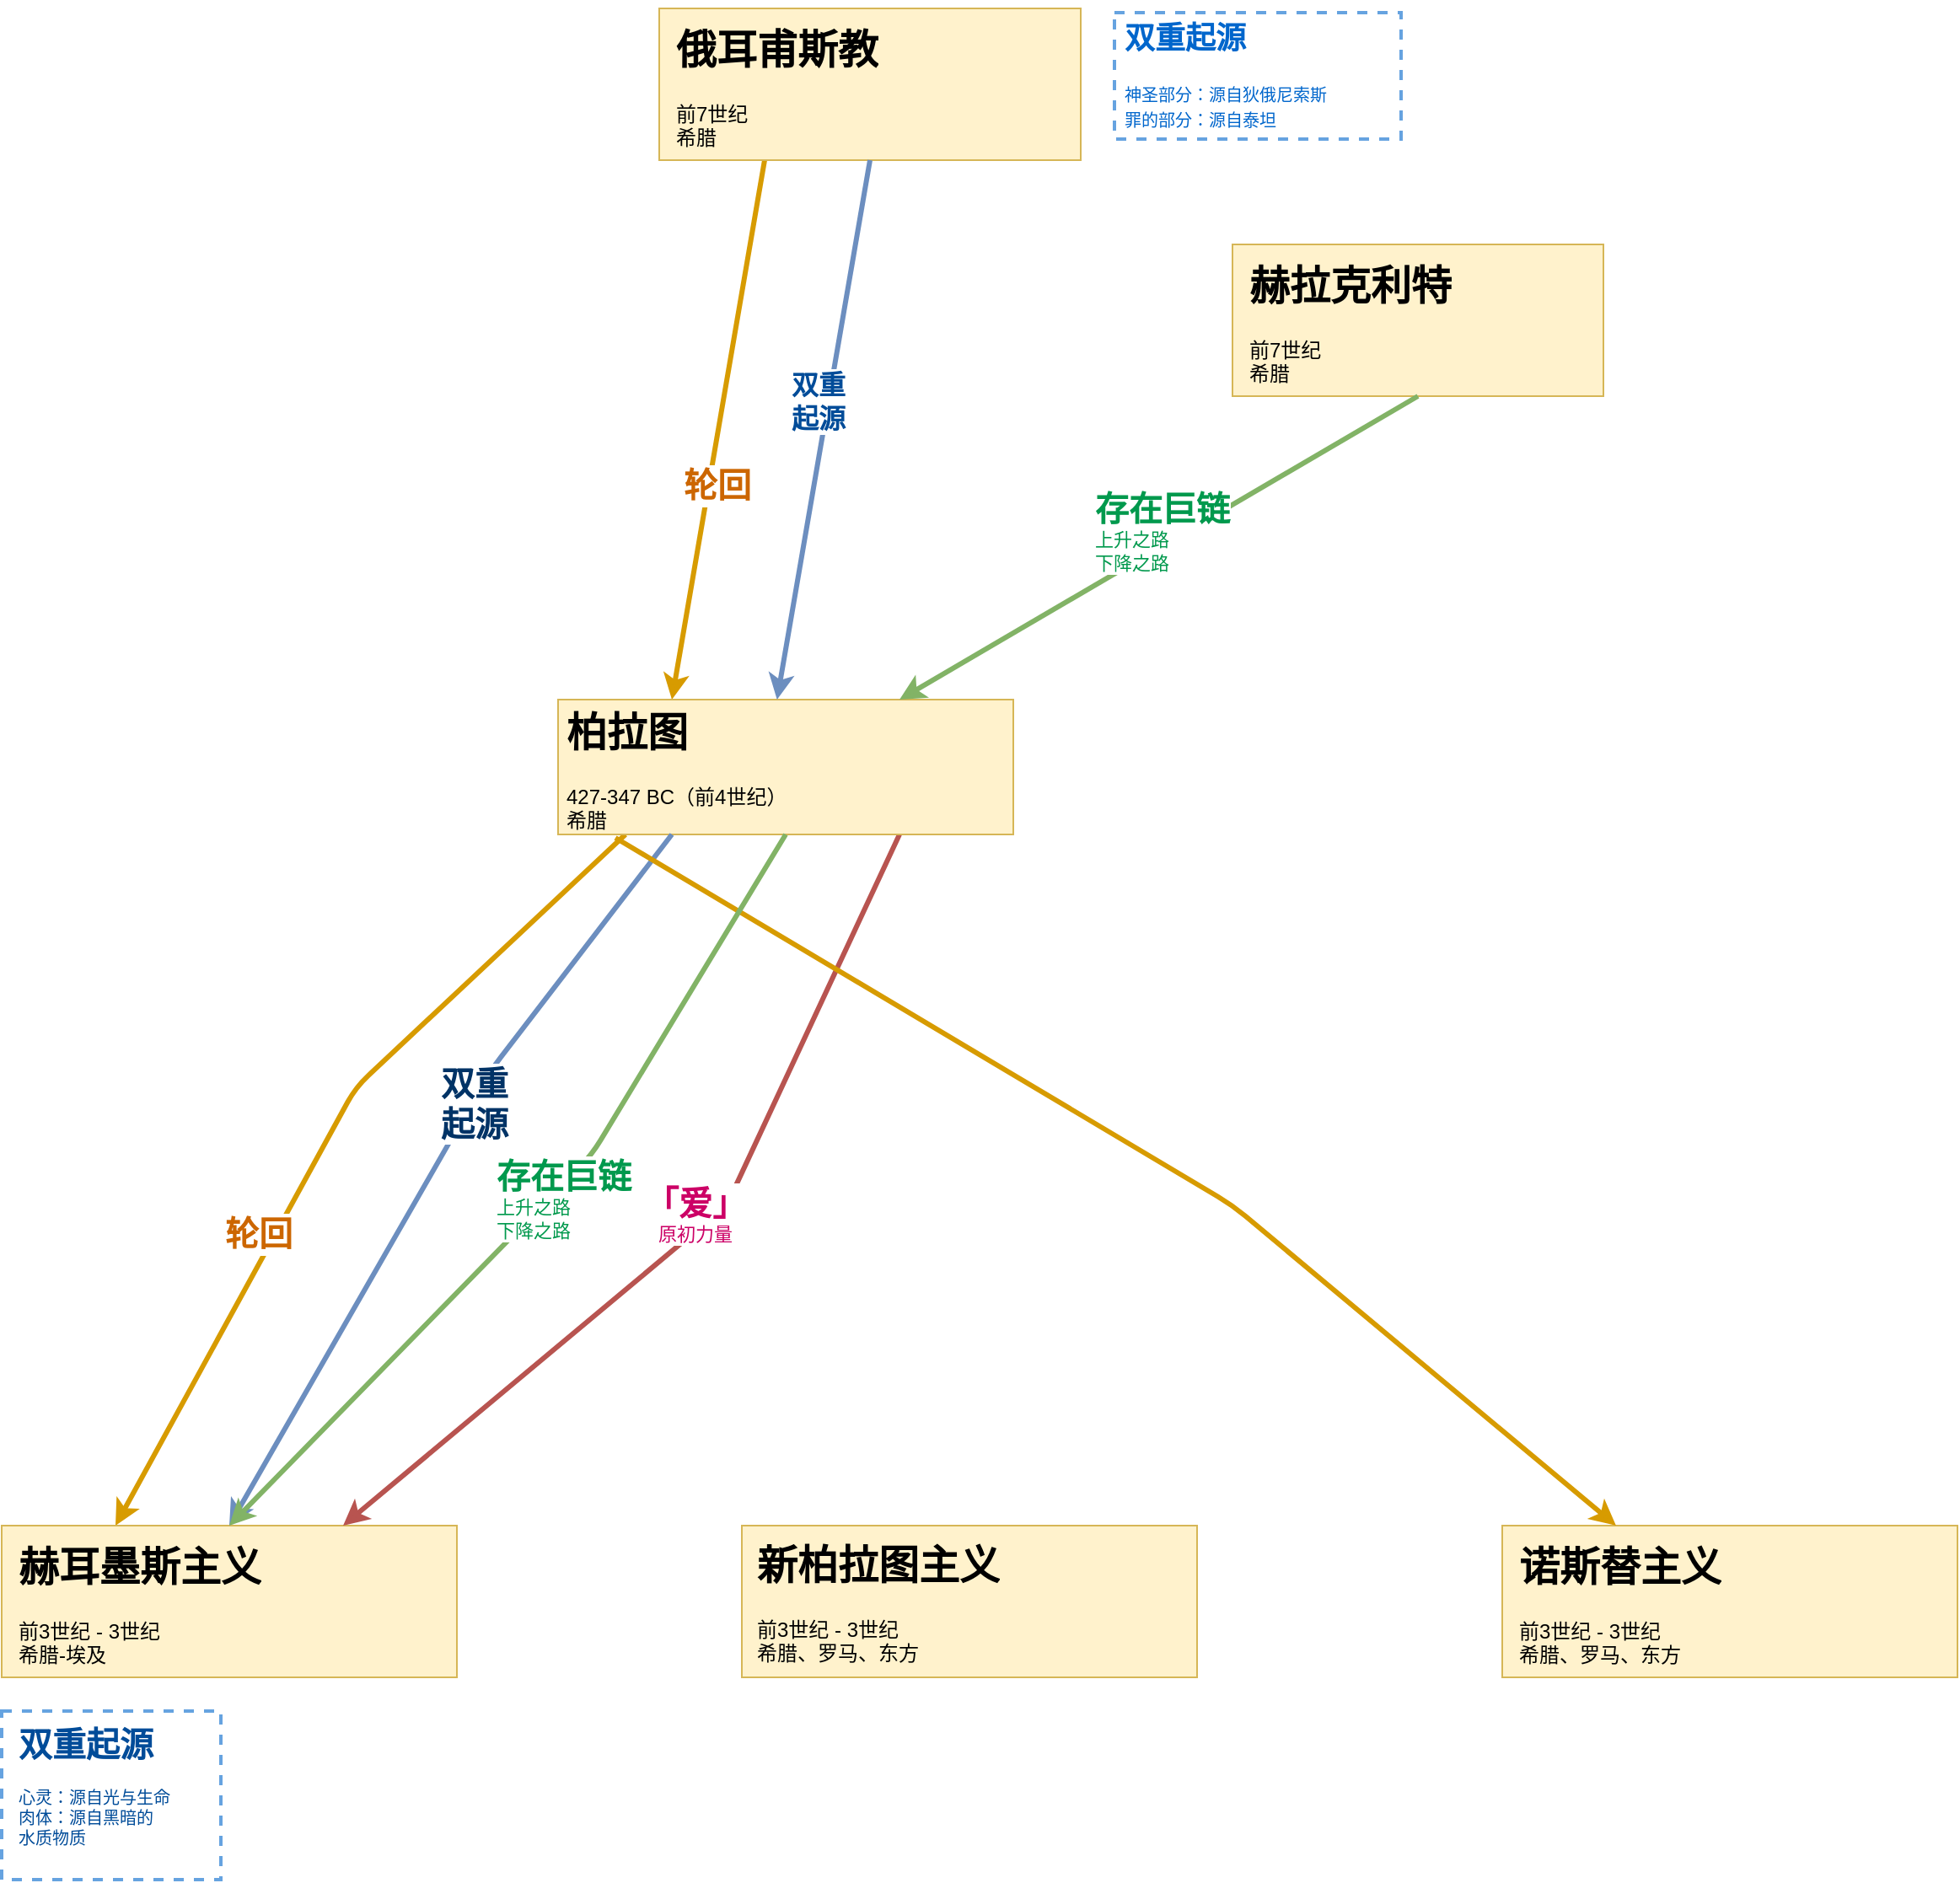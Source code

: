 <mxfile version="13.6.2" type="github">
  <diagram id="PGQh33GmGEEabXiE0Ceb" name="Page-1">
    <mxGraphModel dx="786" dy="411" grid="1" gridSize="10" guides="1" tooltips="1" connect="1" arrows="1" fold="1" page="1" pageScale="1" pageWidth="2339" pageHeight="3300" math="0" shadow="0">
      <root>
        <mxCell id="0" />
        <mxCell id="1" parent="0" />
        <mxCell id="EsB_VxGgM87q5KJYcQod-5" value="&lt;font style=&quot;font-size: 20px&quot;&gt;轮回&lt;/font&gt;" style="endArrow=classic;html=1;entryX=0.25;entryY=0;entryDx=0;entryDy=0;fillColor=#ffe6cc;strokeColor=#d79b00;strokeWidth=3;exitX=0.25;exitY=1;exitDx=0;exitDy=0;fontSize=18;fontColor=#CC6600;fontStyle=1" parent="1" source="N6O5T9l40N1phpzyZDKu-2" target="N6O5T9l40N1phpzyZDKu-3" edge="1">
          <mxGeometry x="0.206" y="5" width="50" height="50" relative="1" as="geometry">
            <mxPoint x="190" y="120" as="sourcePoint" />
            <mxPoint x="167.5" y="290" as="targetPoint" />
            <Array as="points" />
            <mxPoint y="-1" as="offset" />
          </mxGeometry>
        </mxCell>
        <mxCell id="EsB_VxGgM87q5KJYcQod-7" value="&lt;font style=&quot;font-size: 20px&quot; color=&quot;#cc6600&quot;&gt;轮回&lt;/font&gt;" style="endArrow=classic;html=1;entryX=0.25;entryY=0;entryDx=0;entryDy=0;fillColor=#ffe6cc;strokeColor=#d79b00;strokeWidth=3;fontSize=18;exitX=0.148;exitY=1;exitDx=0;exitDy=0;fontColor=#994C00;fontStyle=1;exitPerimeter=0;" parent="1" source="N6O5T9l40N1phpzyZDKu-3" target="EsB_VxGgM87q5KJYcQod-18" edge="1">
          <mxGeometry x="-0.04" y="64" width="50" height="50" relative="1" as="geometry">
            <mxPoint x="430" y="470" as="sourcePoint" />
            <mxPoint x="165" y="520" as="targetPoint" />
            <Array as="points">
              <mxPoint x="400" y="660" />
            </Array>
            <mxPoint x="-101" y="32" as="offset" />
          </mxGeometry>
        </mxCell>
        <mxCell id="EsB_VxGgM87q5KJYcQod-18" value="&lt;h1&gt;赫耳墨斯主义&lt;/h1&gt;&lt;div&gt;前3世纪 - 3世纪&lt;/div&gt;&lt;div&gt;希腊-埃及&lt;br&gt;&lt;/div&gt;" style="text;html=1;strokeColor=#d6b656;fillColor=#fff2cc;spacing=10;spacingTop=-20;whiteSpace=wrap;overflow=hidden;rounded=0;glass=0;" parent="1" vertex="1">
          <mxGeometry x="190" y="920" width="270" height="90" as="geometry" />
        </mxCell>
        <mxCell id="EsB_VxGgM87q5KJYcQod-22" value="&lt;div style=&quot;text-align: left&quot;&gt;&lt;b&gt;&lt;font color=&quot;#cc0066&quot;&gt;&lt;font style=&quot;font-size: 20px&quot;&gt;「爱&lt;/font&gt;&lt;span style=&quot;font-size: 20px&quot;&gt;」&lt;/span&gt;&lt;/font&gt;&lt;/b&gt;&lt;/div&gt;&lt;font color=&quot;#cc0066&quot;&gt;原初力量&lt;/font&gt;" style="endArrow=classic;html=1;fillColor=#f8cecc;strokeColor=#b85450;exitX=0.75;exitY=1;exitDx=0;exitDy=0;strokeWidth=3;entryX=0.75;entryY=0;entryDx=0;entryDy=0;" parent="1" source="N6O5T9l40N1phpzyZDKu-3" target="EsB_VxGgM87q5KJYcQod-18" edge="1">
          <mxGeometry x="-0.034" y="-8" width="50" height="50" relative="1" as="geometry">
            <mxPoint x="330" y="390" as="sourcePoint" />
            <mxPoint x="560" y="860" as="targetPoint" />
            <Array as="points">
              <mxPoint x="620" y="730" />
            </Array>
            <mxPoint as="offset" />
          </mxGeometry>
        </mxCell>
        <mxCell id="N6O5T9l40N1phpzyZDKu-2" value="&lt;h1&gt;俄耳甫斯教&lt;/h1&gt;&lt;div&gt;前7世纪&lt;/div&gt;&lt;div&gt;希腊&lt;/div&gt;" style="text;html=1;strokeColor=#d6b656;fillColor=#fff2cc;spacing=10;spacingTop=-20;whiteSpace=wrap;overflow=hidden;rounded=0;glass=0;" parent="1" vertex="1">
          <mxGeometry x="580" y="20" width="250" height="90" as="geometry" />
        </mxCell>
        <mxCell id="N6O5T9l40N1phpzyZDKu-3" value="&lt;h1&gt;柏拉图&lt;/h1&gt;&lt;div&gt;427-347 BC（前4世纪）&lt;/div&gt;&lt;div&gt;希腊&lt;br&gt;&lt;/div&gt;" style="text;html=1;strokeColor=#d6b656;fillColor=#fff2cc;spacing=5;spacingTop=-20;whiteSpace=wrap;overflow=hidden;rounded=0;glass=0;" parent="1" vertex="1">
          <mxGeometry x="520" y="430" width="270" height="80" as="geometry" />
        </mxCell>
        <mxCell id="N6O5T9l40N1phpzyZDKu-7" value="双重&lt;br&gt;起源" style="endArrow=classic;html=1;fontSize=16;exitX=0.5;exitY=1;exitDx=0;exitDy=0;entryX=0.481;entryY=0;entryDx=0;entryDy=0;entryPerimeter=0;fillColor=#dae8fc;strokeColor=#6c8ebf;strokeWidth=3;fontColor=#004C99;fontStyle=1" parent="1" source="N6O5T9l40N1phpzyZDKu-2" target="N6O5T9l40N1phpzyZDKu-3" edge="1">
          <mxGeometry x="-0.101" y="-5" width="50" height="50" relative="1" as="geometry">
            <mxPoint x="490" y="520" as="sourcePoint" />
            <mxPoint x="540" y="470" as="targetPoint" />
            <Array as="points" />
            <mxPoint x="-1" as="offset" />
          </mxGeometry>
        </mxCell>
        <mxCell id="N6O5T9l40N1phpzyZDKu-8" value="&lt;font style=&quot;font-size: 20px&quot;&gt;双重&lt;br&gt;起源&lt;/font&gt;" style="endArrow=classic;html=1;fontSize=16;entryX=0.5;entryY=0;entryDx=0;entryDy=0;fillColor=#dae8fc;strokeColor=#6c8ebf;strokeWidth=3;fontColor=#003366;fontStyle=1;exitX=0.25;exitY=1;exitDx=0;exitDy=0;" parent="1" target="EsB_VxGgM87q5KJYcQod-18" edge="1" source="N6O5T9l40N1phpzyZDKu-3">
          <mxGeometry x="-0.19" y="1" width="50" height="50" relative="1" as="geometry">
            <mxPoint x="660" y="510" as="sourcePoint" />
            <mxPoint x="474.87" y="650" as="targetPoint" />
            <Array as="points">
              <mxPoint x="480" y="650" />
            </Array>
            <mxPoint as="offset" />
          </mxGeometry>
        </mxCell>
        <mxCell id="N6O5T9l40N1phpzyZDKu-15" value="&lt;h1 style=&quot;font-size: 20px&quot;&gt;&lt;font style=&quot;font-size: 20px&quot;&gt;双重起源&lt;/font&gt;&lt;/h1&gt;&lt;div style=&quot;font-size: 10px&quot;&gt;心灵：源自光与生命&lt;/div&gt;&lt;div style=&quot;font-size: 10px&quot;&gt;肉体：源自黑暗的&lt;/div&gt;&lt;div style=&quot;font-size: 10px&quot;&gt;水质物质&lt;/div&gt;" style="text;html=1;spacing=10;spacingTop=-20;whiteSpace=wrap;overflow=hidden;rounded=0;glass=0;fontColor=#004C99;dashed=1;strokeWidth=2;opacity=60;strokeColor=#0066CC;" parent="1" vertex="1">
          <mxGeometry x="190" y="1030" width="130" height="100" as="geometry" />
        </mxCell>
        <mxCell id="NyYfzIQzvW2G4Te5tXXI-2" value="&lt;font&gt;&lt;b&gt;&lt;font style=&quot;font-size: 18px&quot;&gt;双重起源&lt;/font&gt;&lt;/b&gt;&lt;br&gt;&lt;br&gt;&lt;span style=&quot;font-size: 10px&quot;&gt;神圣部分：源自狄俄尼索斯&lt;/span&gt;&lt;br style=&quot;font-size: 10px&quot;&gt;&lt;span style=&quot;font-size: 10px&quot;&gt;罪的部分：源自泰坦&lt;/span&gt;&lt;/font&gt;" style="text;html=1;fillColor=none;align=left;verticalAlign=middle;whiteSpace=wrap;rounded=0;dashed=1;strokeWidth=2;opacity=60;strokeColor=#0066CC;spacing=6;fontColor=#0066CC;" vertex="1" parent="1">
          <mxGeometry x="850" y="22.5" width="170" height="75" as="geometry" />
        </mxCell>
        <mxCell id="NyYfzIQzvW2G4Te5tXXI-5" value="&lt;h1&gt;新柏拉图主义&lt;/h1&gt;&lt;div&gt;前3世纪 - 3世纪&lt;/div&gt;&lt;div&gt;希腊、罗马、东方&lt;br&gt;&lt;/div&gt;" style="text;html=1;strokeColor=#d6b656;fillColor=#fff2cc;spacing=9;spacingTop=-20;whiteSpace=wrap;overflow=hidden;rounded=0;glass=0;" vertex="1" parent="1">
          <mxGeometry x="629" y="920" width="270" height="90" as="geometry" />
        </mxCell>
        <mxCell id="NyYfzIQzvW2G4Te5tXXI-9" value="&lt;h1&gt;诺斯替主义&lt;/h1&gt;&lt;div&gt;前3世纪 - 3世纪&lt;/div&gt;&lt;div&gt;希腊、罗马、东方&lt;br&gt;&lt;/div&gt;" style="text;html=1;strokeColor=#d6b656;fillColor=#fff2cc;spacing=10;spacingTop=-20;whiteSpace=wrap;overflow=hidden;rounded=0;glass=0;" vertex="1" parent="1">
          <mxGeometry x="1080" y="920" width="270" height="90" as="geometry" />
        </mxCell>
        <mxCell id="NyYfzIQzvW2G4Te5tXXI-12" value="" style="endArrow=classic;html=1;entryX=0.25;entryY=0;entryDx=0;entryDy=0;fillColor=#ffe6cc;strokeColor=#d79b00;strokeWidth=3;fontSize=18;exitX=0.126;exitY=1.025;exitDx=0;exitDy=0;fontColor=#994C00;fontStyle=1;exitPerimeter=0;" edge="1" parent="1" source="N6O5T9l40N1phpzyZDKu-3" target="NyYfzIQzvW2G4Te5tXXI-9">
          <mxGeometry x="-0.04" y="64" width="50" height="50" relative="1" as="geometry">
            <mxPoint x="569.96" y="520" as="sourcePoint" />
            <mxPoint x="267.5" y="930" as="targetPoint" />
            <Array as="points">
              <mxPoint x="920" y="730" />
            </Array>
            <mxPoint x="-101" y="32" as="offset" />
          </mxGeometry>
        </mxCell>
        <mxCell id="NyYfzIQzvW2G4Te5tXXI-14" value="&lt;h1&gt;赫拉克利特&lt;/h1&gt;&lt;div&gt;前7世纪&lt;/div&gt;&lt;div&gt;希腊&lt;/div&gt;" style="text;html=1;strokeColor=#d6b656;fillColor=#fff2cc;spacing=10;spacingTop=-20;whiteSpace=wrap;overflow=hidden;rounded=0;glass=0;" vertex="1" parent="1">
          <mxGeometry x="920" y="160" width="220" height="90" as="geometry" />
        </mxCell>
        <mxCell id="NyYfzIQzvW2G4Te5tXXI-15" value="&lt;div style=&quot;text-align: left&quot;&gt;&lt;b&gt;&lt;font&gt;&lt;span style=&quot;font-size: 20px&quot;&gt;存在巨链&lt;/span&gt;&lt;/font&gt;&lt;/b&gt;&lt;/div&gt;&lt;font&gt;&lt;div style=&quot;text-align: left&quot;&gt;上升之路&lt;br&gt;&lt;/div&gt;&lt;div style=&quot;text-align: left&quot;&gt;下降之路&lt;/div&gt;&lt;/font&gt;" style="endArrow=classic;html=1;fillColor=#d5e8d4;entryX=0.75;entryY=0;entryDx=0;entryDy=0;exitX=0.5;exitY=1;exitDx=0;exitDy=0;strokeWidth=3;strokeColor=#82b366;fontColor=#00994D;" edge="1" parent="1" source="NyYfzIQzvW2G4Te5tXXI-14" target="N6O5T9l40N1phpzyZDKu-3">
          <mxGeometry x="-0.034" y="-8" width="50" height="50" relative="1" as="geometry">
            <mxPoint x="1170" y="470" as="sourcePoint" />
            <mxPoint x="840" y="880" as="targetPoint" />
            <Array as="points" />
            <mxPoint as="offset" />
          </mxGeometry>
        </mxCell>
        <mxCell id="NyYfzIQzvW2G4Te5tXXI-16" value="&lt;div style=&quot;text-align: left&quot;&gt;&lt;b&gt;&lt;font&gt;&lt;span style=&quot;font-size: 20px&quot;&gt;存在巨链&lt;/span&gt;&lt;/font&gt;&lt;/b&gt;&lt;/div&gt;&lt;font&gt;&lt;div style=&quot;text-align: left&quot;&gt;上升之路&lt;br&gt;&lt;/div&gt;&lt;div style=&quot;text-align: left&quot;&gt;下降之路&lt;/div&gt;&lt;/font&gt;" style="endArrow=classic;html=1;fillColor=#d5e8d4;entryX=0.5;entryY=0;entryDx=0;entryDy=0;strokeWidth=3;strokeColor=#82b366;fontColor=#00994D;exitX=0.5;exitY=1;exitDx=0;exitDy=0;" edge="1" parent="1" source="N6O5T9l40N1phpzyZDKu-3" target="EsB_VxGgM87q5KJYcQod-18">
          <mxGeometry x="-0.045" y="7" width="50" height="50" relative="1" as="geometry">
            <mxPoint x="655" y="520" as="sourcePoint" />
            <mxPoint x="822.5" y="630" as="targetPoint" />
            <Array as="points">
              <mxPoint x="540" y="700" />
            </Array>
            <mxPoint y="-1" as="offset" />
          </mxGeometry>
        </mxCell>
      </root>
    </mxGraphModel>
  </diagram>
</mxfile>
